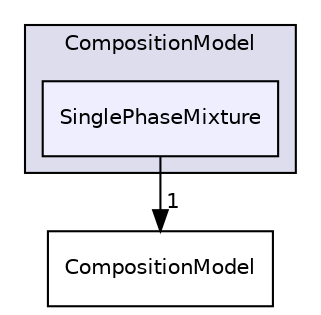 digraph "src/lagrangian/intermediate/submodels/Reacting/CompositionModel/SinglePhaseMixture" {
  bgcolor=transparent;
  compound=true
  node [ fontsize="10", fontname="Helvetica"];
  edge [ labelfontsize="10", labelfontname="Helvetica"];
  subgraph clusterdir_16f5845c09f6ad6ed2ac566840149531 {
    graph [ bgcolor="#ddddee", pencolor="black", label="CompositionModel" fontname="Helvetica", fontsize="10", URL="dir_16f5845c09f6ad6ed2ac566840149531.html"]
  dir_36bd89434e3fa5ac50526c240850d59c [shape=box, label="SinglePhaseMixture", style="filled", fillcolor="#eeeeff", pencolor="black", URL="dir_36bd89434e3fa5ac50526c240850d59c.html"];
  }
  dir_b0804e603a100977b4a8ff0dccfa84da [shape=box label="CompositionModel" URL="dir_b0804e603a100977b4a8ff0dccfa84da.html"];
  dir_36bd89434e3fa5ac50526c240850d59c->dir_b0804e603a100977b4a8ff0dccfa84da [headlabel="1", labeldistance=1.5 headhref="dir_001601_001598.html"];
}
